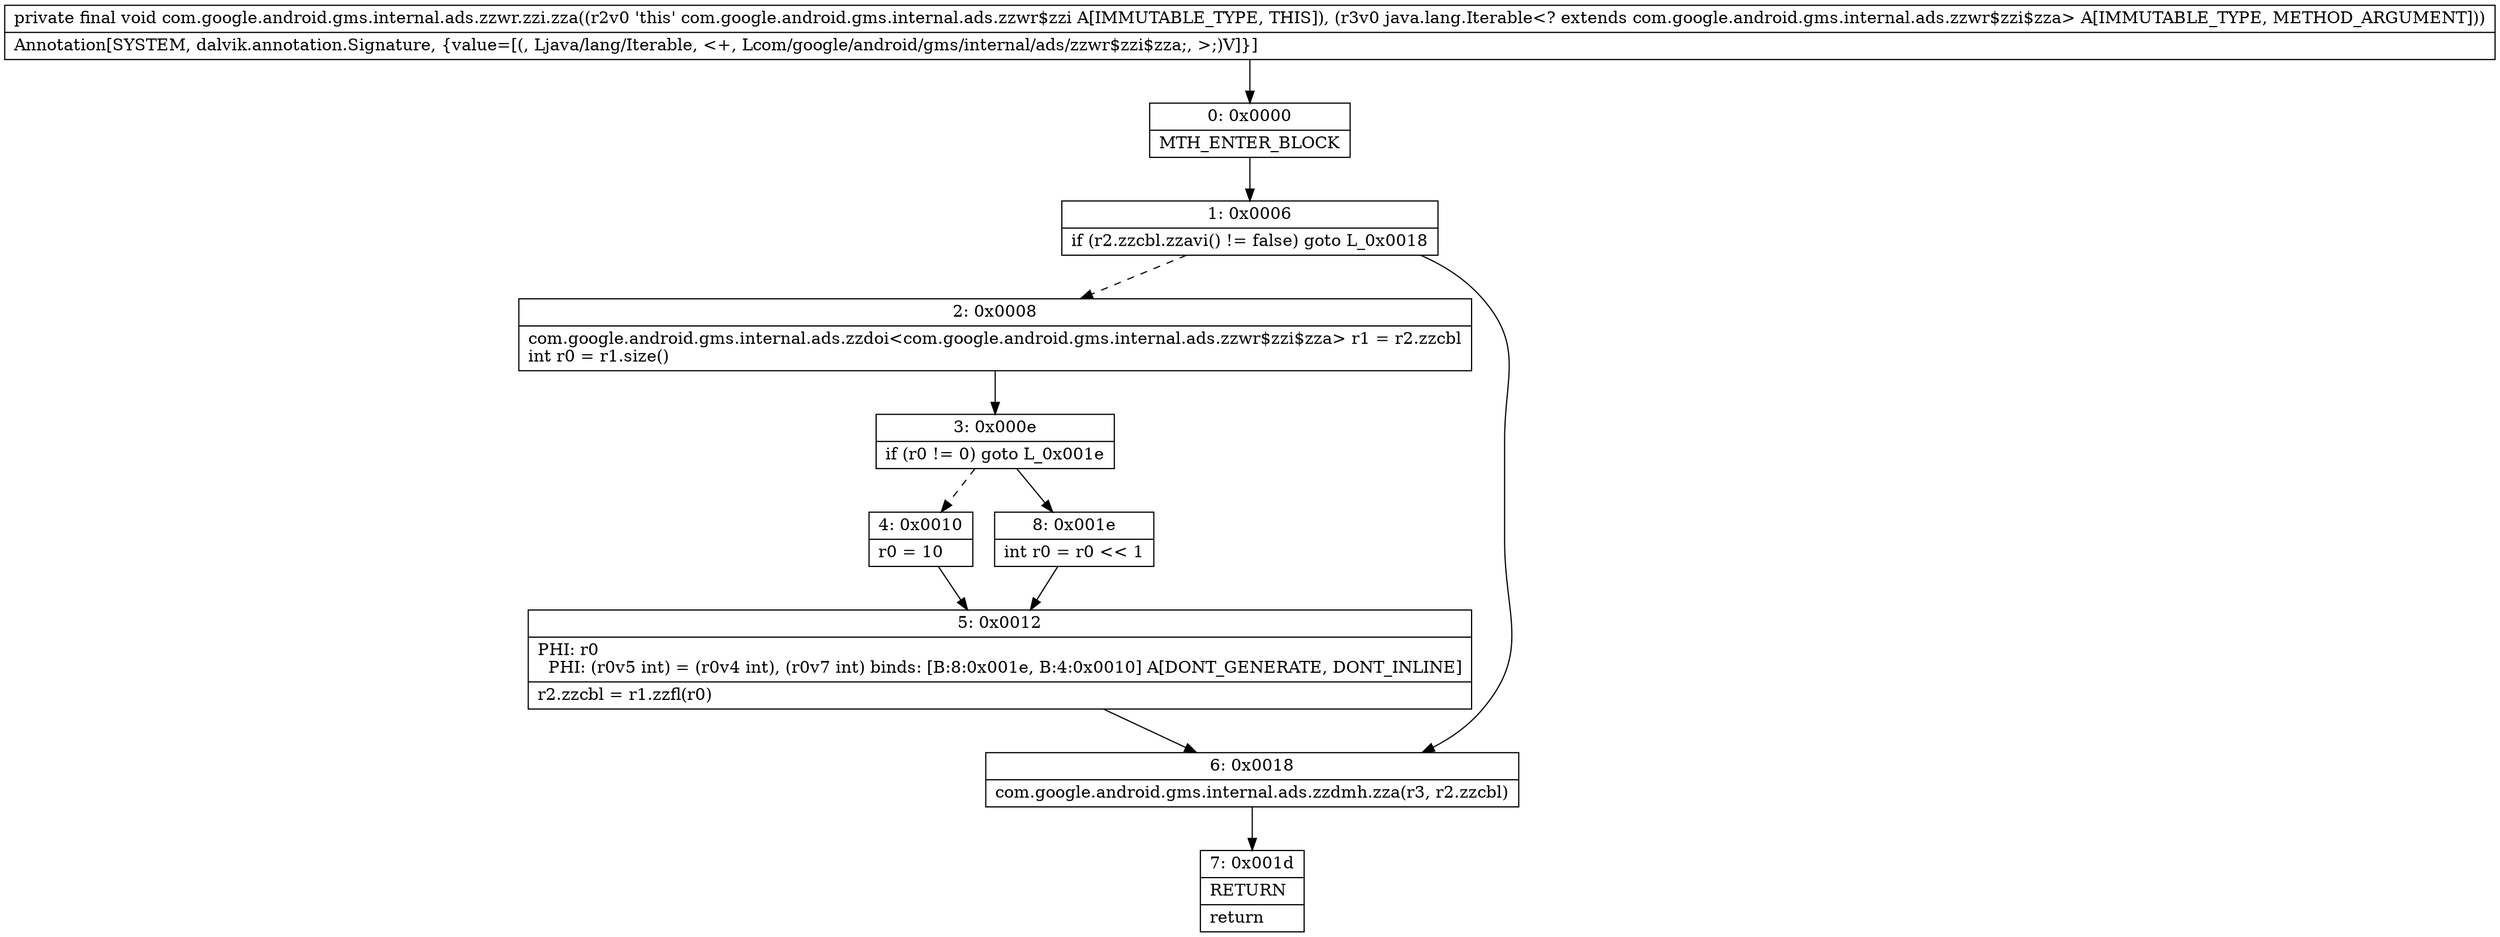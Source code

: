 digraph "CFG forcom.google.android.gms.internal.ads.zzwr.zzi.zza(Ljava\/lang\/Iterable;)V" {
Node_0 [shape=record,label="{0\:\ 0x0000|MTH_ENTER_BLOCK\l}"];
Node_1 [shape=record,label="{1\:\ 0x0006|if (r2.zzcbl.zzavi() != false) goto L_0x0018\l}"];
Node_2 [shape=record,label="{2\:\ 0x0008|com.google.android.gms.internal.ads.zzdoi\<com.google.android.gms.internal.ads.zzwr$zzi$zza\> r1 = r2.zzcbl\lint r0 = r1.size()\l}"];
Node_3 [shape=record,label="{3\:\ 0x000e|if (r0 != 0) goto L_0x001e\l}"];
Node_4 [shape=record,label="{4\:\ 0x0010|r0 = 10\l}"];
Node_5 [shape=record,label="{5\:\ 0x0012|PHI: r0 \l  PHI: (r0v5 int) = (r0v4 int), (r0v7 int) binds: [B:8:0x001e, B:4:0x0010] A[DONT_GENERATE, DONT_INLINE]\l|r2.zzcbl = r1.zzfl(r0)\l}"];
Node_6 [shape=record,label="{6\:\ 0x0018|com.google.android.gms.internal.ads.zzdmh.zza(r3, r2.zzcbl)\l}"];
Node_7 [shape=record,label="{7\:\ 0x001d|RETURN\l|return\l}"];
Node_8 [shape=record,label="{8\:\ 0x001e|int r0 = r0 \<\< 1\l}"];
MethodNode[shape=record,label="{private final void com.google.android.gms.internal.ads.zzwr.zzi.zza((r2v0 'this' com.google.android.gms.internal.ads.zzwr$zzi A[IMMUTABLE_TYPE, THIS]), (r3v0 java.lang.Iterable\<? extends com.google.android.gms.internal.ads.zzwr$zzi$zza\> A[IMMUTABLE_TYPE, METHOD_ARGUMENT]))  | Annotation[SYSTEM, dalvik.annotation.Signature, \{value=[(, Ljava\/lang\/Iterable, \<+, Lcom\/google\/android\/gms\/internal\/ads\/zzwr$zzi$zza;, \>;)V]\}]\l}"];
MethodNode -> Node_0;
Node_0 -> Node_1;
Node_1 -> Node_2[style=dashed];
Node_1 -> Node_6;
Node_2 -> Node_3;
Node_3 -> Node_4[style=dashed];
Node_3 -> Node_8;
Node_4 -> Node_5;
Node_5 -> Node_6;
Node_6 -> Node_7;
Node_8 -> Node_5;
}

